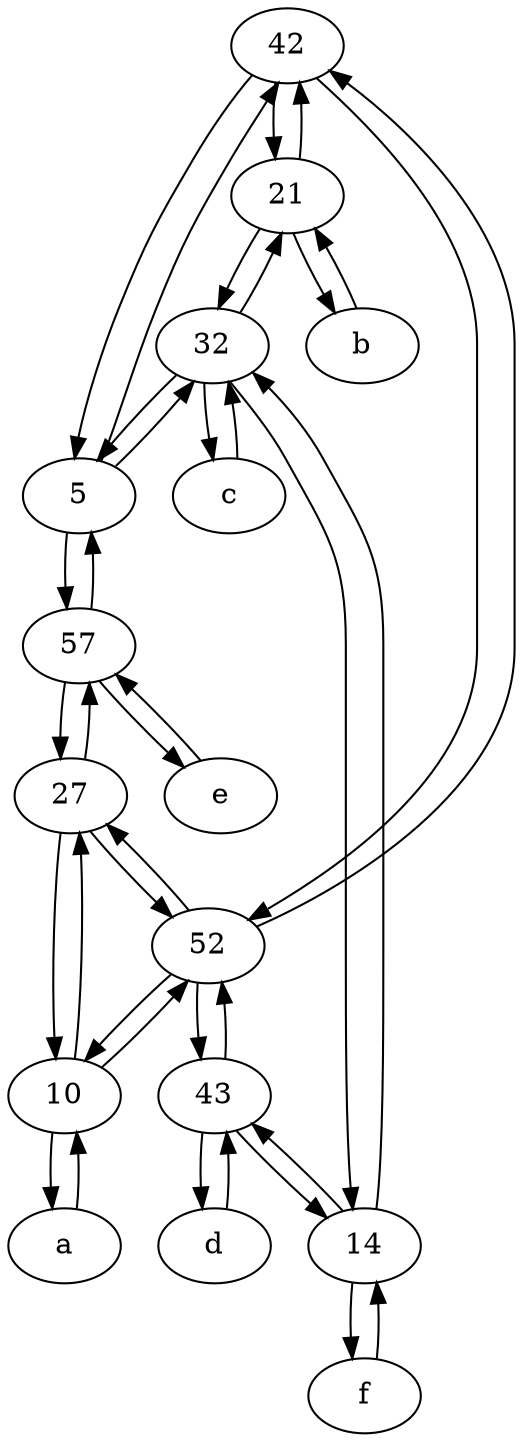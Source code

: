digraph  {
	42;
	32;
	21;
	57;
	d [pos="20,30!"];
	10;
	5;
	a [pos="40,10!"];
	43;
	14;
	f [pos="15,45!"];
	e [pos="30,50!"];
	c [pos="20,10!"];
	b [pos="50,20!"];
	52;
	27;
	5 -> 32;
	52 -> 10;
	32 -> 14;
	14 -> f;
	c -> 32;
	57 -> 27;
	e -> 57;
	21 -> 32;
	21 -> b;
	42 -> 5;
	f -> 14;
	57 -> e;
	5 -> 42;
	42 -> 21;
	14 -> 43;
	43 -> 52;
	b -> 21;
	43 -> 14;
	57 -> 5;
	14 -> 32;
	43 -> d;
	27 -> 57;
	10 -> a;
	32 -> c;
	5 -> 57;
	10 -> 27;
	d -> 43;
	42 -> 52;
	52 -> 42;
	a -> 10;
	32 -> 21;
	21 -> 42;
	10 -> 52;
	52 -> 43;
	32 -> 5;
	27 -> 52;
	27 -> 10;
	52 -> 27;

	}